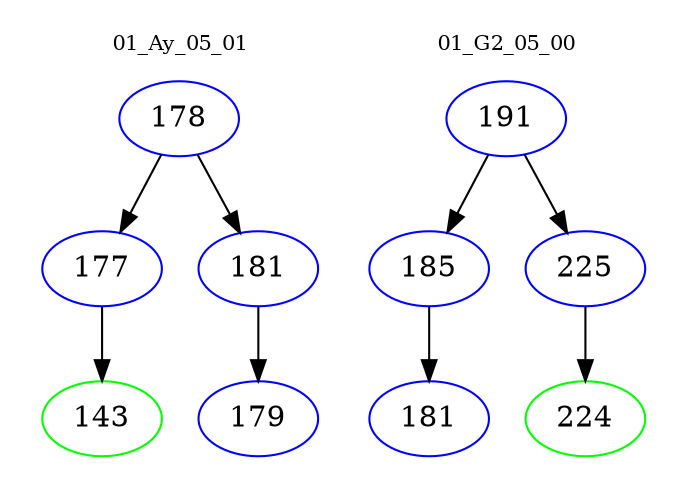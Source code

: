 digraph{
subgraph cluster_0 {
color = white
label = "01_Ay_05_01";
fontsize=10;
T0_178 [label="178", color="blue"]
T0_178 -> T0_177 [color="black"]
T0_177 [label="177", color="blue"]
T0_177 -> T0_143 [color="black"]
T0_143 [label="143", color="green"]
T0_178 -> T0_181 [color="black"]
T0_181 [label="181", color="blue"]
T0_181 -> T0_179 [color="black"]
T0_179 [label="179", color="blue"]
}
subgraph cluster_1 {
color = white
label = "01_G2_05_00";
fontsize=10;
T1_191 [label="191", color="blue"]
T1_191 -> T1_185 [color="black"]
T1_185 [label="185", color="blue"]
T1_185 -> T1_181 [color="black"]
T1_181 [label="181", color="blue"]
T1_191 -> T1_225 [color="black"]
T1_225 [label="225", color="blue"]
T1_225 -> T1_224 [color="black"]
T1_224 [label="224", color="green"]
}
}
